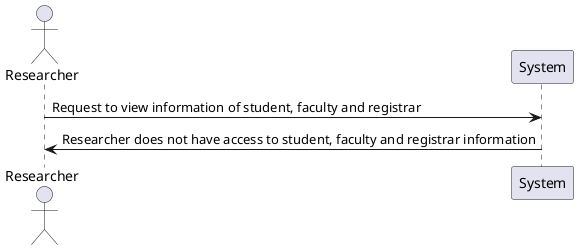 @startuml
actor Researcher
Researcher -> System: Request to view information of student, faculty and registrar
System -> Researcher: Researcher does not have access to student, faculty and registrar information
@enduml